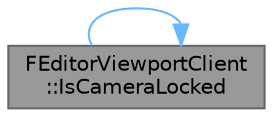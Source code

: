 digraph "FEditorViewportClient::IsCameraLocked"
{
 // INTERACTIVE_SVG=YES
 // LATEX_PDF_SIZE
  bgcolor="transparent";
  edge [fontname=Helvetica,fontsize=10,labelfontname=Helvetica,labelfontsize=10];
  node [fontname=Helvetica,fontsize=10,shape=box,height=0.2,width=0.4];
  rankdir="LR";
  Node1 [id="Node000001",label="FEditorViewportClient\l::IsCameraLocked",height=0.2,width=0.4,color="gray40", fillcolor="grey60", style="filled", fontcolor="black",tooltip="Callback for checking the camera lock flag."];
  Node1 -> Node1 [id="edge1_Node000001_Node000001",color="steelblue1",style="solid",tooltip=" "];
}
